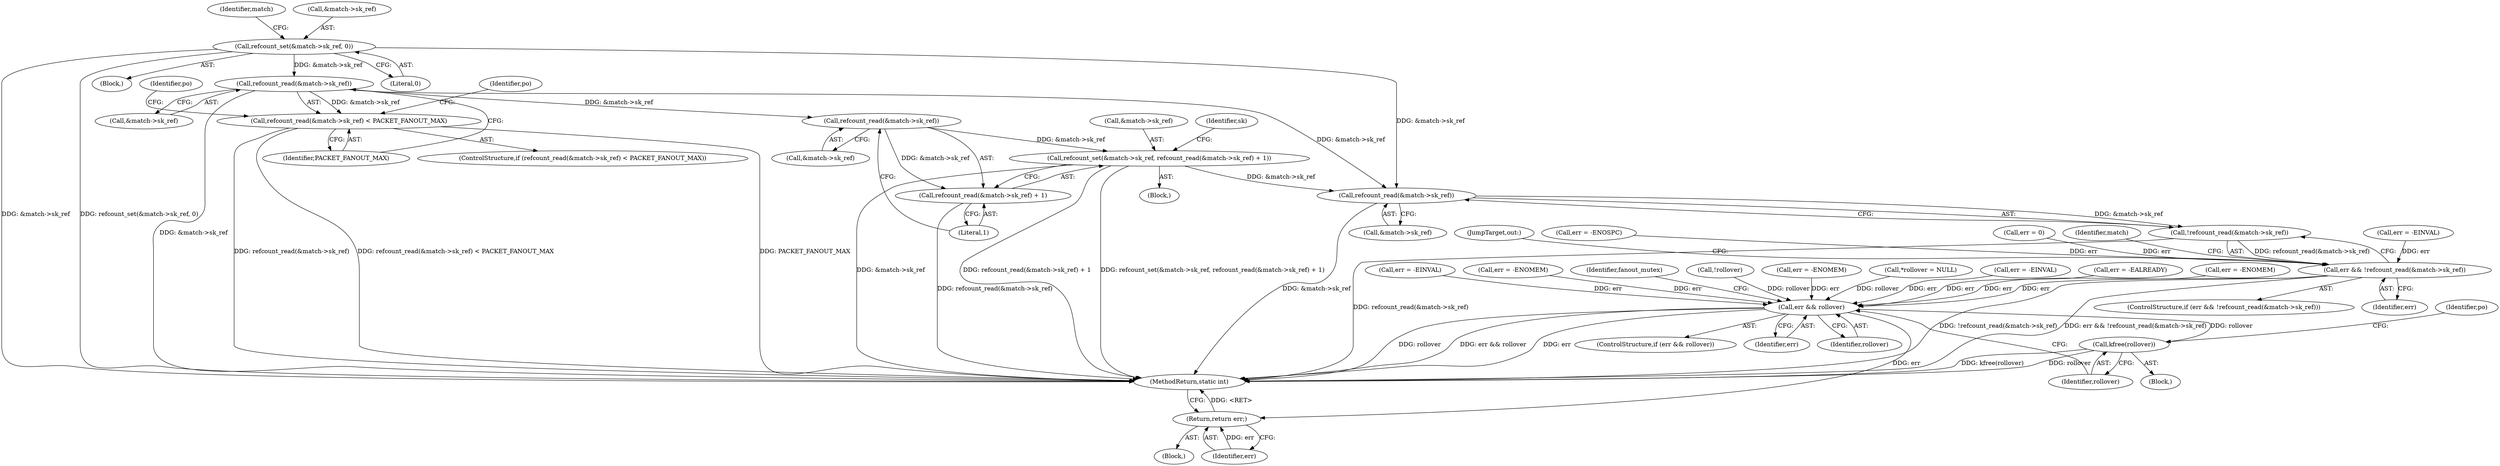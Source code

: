 digraph "0_linux_008ba2a13f2d04c947adc536d19debb8fe66f110@API" {
"1000441" [label="(Call,refcount_read(&match->sk_ref))"];
"1000333" [label="(Call,refcount_set(&match->sk_ref, 0))"];
"1000440" [label="(Call,refcount_read(&match->sk_ref) < PACKET_FANOUT_MAX)"];
"1000464" [label="(Call,refcount_read(&match->sk_ref))"];
"1000458" [label="(Call,refcount_set(&match->sk_ref, refcount_read(&match->sk_ref) + 1))"];
"1000485" [label="(Call,refcount_read(&match->sk_ref))"];
"1000484" [label="(Call,!refcount_read(&match->sk_ref))"];
"1000482" [label="(Call,err && !refcount_read(&match->sk_ref))"];
"1000500" [label="(Call,err && rollover)"];
"1000504" [label="(Call,kfree(rollover))"];
"1000514" [label="(Return,return err;)"];
"1000463" [label="(Call,refcount_read(&match->sk_ref) + 1)"];
"1000442" [label="(Call,&match->sk_ref)"];
"1000391" [label="(Call,err = -EINVAL)"];
"1000269" [label="(Call,err = -EINVAL)"];
"1000451" [label="(Identifier,po)"];
"1000285" [label="(Block,)"];
"1000440" [label="(Call,refcount_read(&match->sk_ref) < PACKET_FANOUT_MAX)"];
"1000482" [label="(Call,err && !refcount_read(&match->sk_ref))"];
"1000502" [label="(Identifier,rollover)"];
"1000505" [label="(Identifier,rollover)"];
"1000485" [label="(Call,refcount_read(&match->sk_ref))"];
"1000514" [label="(Return,return err;)"];
"1000156" [label="(Call,err = -EALREADY)"];
"1000174" [label="(Call,err = -ENOMEM)"];
"1000340" [label="(Identifier,match)"];
"1000464" [label="(Call,refcount_read(&match->sk_ref))"];
"1000463" [label="(Call,refcount_read(&match->sk_ref) + 1)"];
"1000504" [label="(Call,kfree(rollover))"];
"1000447" [label="(Block,)"];
"1000333" [label="(Call,refcount_set(&match->sk_ref, 0))"];
"1000484" [label="(Call,!refcount_read(&match->sk_ref))"];
"1000446" [label="(Identifier,PACKET_FANOUT_MAX)"];
"1000222" [label="(Call,err = -EINVAL)"];
"1000465" [label="(Call,&match->sk_ref)"];
"1000481" [label="(ControlStructure,if (err && !refcount_read(&match->sk_ref)))"];
"1000498" [label="(JumpTarget,out:)"];
"1000234" [label="(Call,err = -ENOMEM)"];
"1000105" [label="(Block,)"];
"1000508" [label="(Identifier,po)"];
"1000500" [label="(Call,err && rollover)"];
"1000479" [label="(Identifier,po)"];
"1000483" [label="(Identifier,err)"];
"1000435" [label="(Call,err = -ENOSPC)"];
"1000513" [label="(Identifier,fanout_mutex)"];
"1000473" [label="(Call,err = 0)"];
"1000334" [label="(Call,&match->sk_ref)"];
"1000516" [label="(MethodReturn,static int)"];
"1000459" [label="(Call,&match->sk_ref)"];
"1000338" [label="(Literal,0)"];
"1000186" [label="(Call,!rollover)"];
"1000503" [label="(Block,)"];
"1000499" [label="(ControlStructure,if (err && rollover))"];
"1000471" [label="(Identifier,sk)"];
"1000286" [label="(Call,err = -ENOMEM)"];
"1000515" [label="(Identifier,err)"];
"1000469" [label="(Literal,1)"];
"1000486" [label="(Call,&match->sk_ref)"];
"1000458" [label="(Call,refcount_set(&match->sk_ref, refcount_read(&match->sk_ref) + 1))"];
"1000107" [label="(Call,*rollover = NULL)"];
"1000501" [label="(Identifier,err)"];
"1000439" [label="(ControlStructure,if (refcount_read(&match->sk_ref) < PACKET_FANOUT_MAX))"];
"1000441" [label="(Call,refcount_read(&match->sk_ref))"];
"1000494" [label="(Identifier,match)"];
"1000441" -> "1000440"  [label="AST: "];
"1000441" -> "1000442"  [label="CFG: "];
"1000442" -> "1000441"  [label="AST: "];
"1000446" -> "1000441"  [label="CFG: "];
"1000441" -> "1000516"  [label="DDG: &match->sk_ref"];
"1000441" -> "1000440"  [label="DDG: &match->sk_ref"];
"1000333" -> "1000441"  [label="DDG: &match->sk_ref"];
"1000441" -> "1000464"  [label="DDG: &match->sk_ref"];
"1000441" -> "1000485"  [label="DDG: &match->sk_ref"];
"1000333" -> "1000285"  [label="AST: "];
"1000333" -> "1000338"  [label="CFG: "];
"1000334" -> "1000333"  [label="AST: "];
"1000338" -> "1000333"  [label="AST: "];
"1000340" -> "1000333"  [label="CFG: "];
"1000333" -> "1000516"  [label="DDG: &match->sk_ref"];
"1000333" -> "1000516"  [label="DDG: refcount_set(&match->sk_ref, 0)"];
"1000333" -> "1000485"  [label="DDG: &match->sk_ref"];
"1000440" -> "1000439"  [label="AST: "];
"1000440" -> "1000446"  [label="CFG: "];
"1000446" -> "1000440"  [label="AST: "];
"1000451" -> "1000440"  [label="CFG: "];
"1000479" -> "1000440"  [label="CFG: "];
"1000440" -> "1000516"  [label="DDG: refcount_read(&match->sk_ref) < PACKET_FANOUT_MAX"];
"1000440" -> "1000516"  [label="DDG: PACKET_FANOUT_MAX"];
"1000440" -> "1000516"  [label="DDG: refcount_read(&match->sk_ref)"];
"1000464" -> "1000463"  [label="AST: "];
"1000464" -> "1000465"  [label="CFG: "];
"1000465" -> "1000464"  [label="AST: "];
"1000469" -> "1000464"  [label="CFG: "];
"1000464" -> "1000458"  [label="DDG: &match->sk_ref"];
"1000464" -> "1000463"  [label="DDG: &match->sk_ref"];
"1000458" -> "1000447"  [label="AST: "];
"1000458" -> "1000463"  [label="CFG: "];
"1000459" -> "1000458"  [label="AST: "];
"1000463" -> "1000458"  [label="AST: "];
"1000471" -> "1000458"  [label="CFG: "];
"1000458" -> "1000516"  [label="DDG: &match->sk_ref"];
"1000458" -> "1000516"  [label="DDG: refcount_read(&match->sk_ref) + 1"];
"1000458" -> "1000516"  [label="DDG: refcount_set(&match->sk_ref, refcount_read(&match->sk_ref) + 1)"];
"1000458" -> "1000485"  [label="DDG: &match->sk_ref"];
"1000485" -> "1000484"  [label="AST: "];
"1000485" -> "1000486"  [label="CFG: "];
"1000486" -> "1000485"  [label="AST: "];
"1000484" -> "1000485"  [label="CFG: "];
"1000485" -> "1000516"  [label="DDG: &match->sk_ref"];
"1000485" -> "1000484"  [label="DDG: &match->sk_ref"];
"1000484" -> "1000482"  [label="AST: "];
"1000482" -> "1000484"  [label="CFG: "];
"1000484" -> "1000516"  [label="DDG: refcount_read(&match->sk_ref)"];
"1000484" -> "1000482"  [label="DDG: refcount_read(&match->sk_ref)"];
"1000482" -> "1000481"  [label="AST: "];
"1000482" -> "1000483"  [label="CFG: "];
"1000483" -> "1000482"  [label="AST: "];
"1000494" -> "1000482"  [label="CFG: "];
"1000498" -> "1000482"  [label="CFG: "];
"1000482" -> "1000516"  [label="DDG: !refcount_read(&match->sk_ref)"];
"1000482" -> "1000516"  [label="DDG: err && !refcount_read(&match->sk_ref)"];
"1000435" -> "1000482"  [label="DDG: err"];
"1000391" -> "1000482"  [label="DDG: err"];
"1000473" -> "1000482"  [label="DDG: err"];
"1000482" -> "1000500"  [label="DDG: err"];
"1000500" -> "1000499"  [label="AST: "];
"1000500" -> "1000501"  [label="CFG: "];
"1000500" -> "1000502"  [label="CFG: "];
"1000501" -> "1000500"  [label="AST: "];
"1000502" -> "1000500"  [label="AST: "];
"1000505" -> "1000500"  [label="CFG: "];
"1000513" -> "1000500"  [label="CFG: "];
"1000500" -> "1000516"  [label="DDG: rollover"];
"1000500" -> "1000516"  [label="DDG: err && rollover"];
"1000500" -> "1000516"  [label="DDG: err"];
"1000222" -> "1000500"  [label="DDG: err"];
"1000234" -> "1000500"  [label="DDG: err"];
"1000269" -> "1000500"  [label="DDG: err"];
"1000174" -> "1000500"  [label="DDG: err"];
"1000156" -> "1000500"  [label="DDG: err"];
"1000286" -> "1000500"  [label="DDG: err"];
"1000186" -> "1000500"  [label="DDG: rollover"];
"1000107" -> "1000500"  [label="DDG: rollover"];
"1000500" -> "1000504"  [label="DDG: rollover"];
"1000500" -> "1000514"  [label="DDG: err"];
"1000504" -> "1000503"  [label="AST: "];
"1000504" -> "1000505"  [label="CFG: "];
"1000505" -> "1000504"  [label="AST: "];
"1000508" -> "1000504"  [label="CFG: "];
"1000504" -> "1000516"  [label="DDG: rollover"];
"1000504" -> "1000516"  [label="DDG: kfree(rollover)"];
"1000514" -> "1000105"  [label="AST: "];
"1000514" -> "1000515"  [label="CFG: "];
"1000515" -> "1000514"  [label="AST: "];
"1000516" -> "1000514"  [label="CFG: "];
"1000514" -> "1000516"  [label="DDG: <RET>"];
"1000515" -> "1000514"  [label="DDG: err"];
"1000463" -> "1000469"  [label="CFG: "];
"1000469" -> "1000463"  [label="AST: "];
"1000463" -> "1000516"  [label="DDG: refcount_read(&match->sk_ref)"];
}
